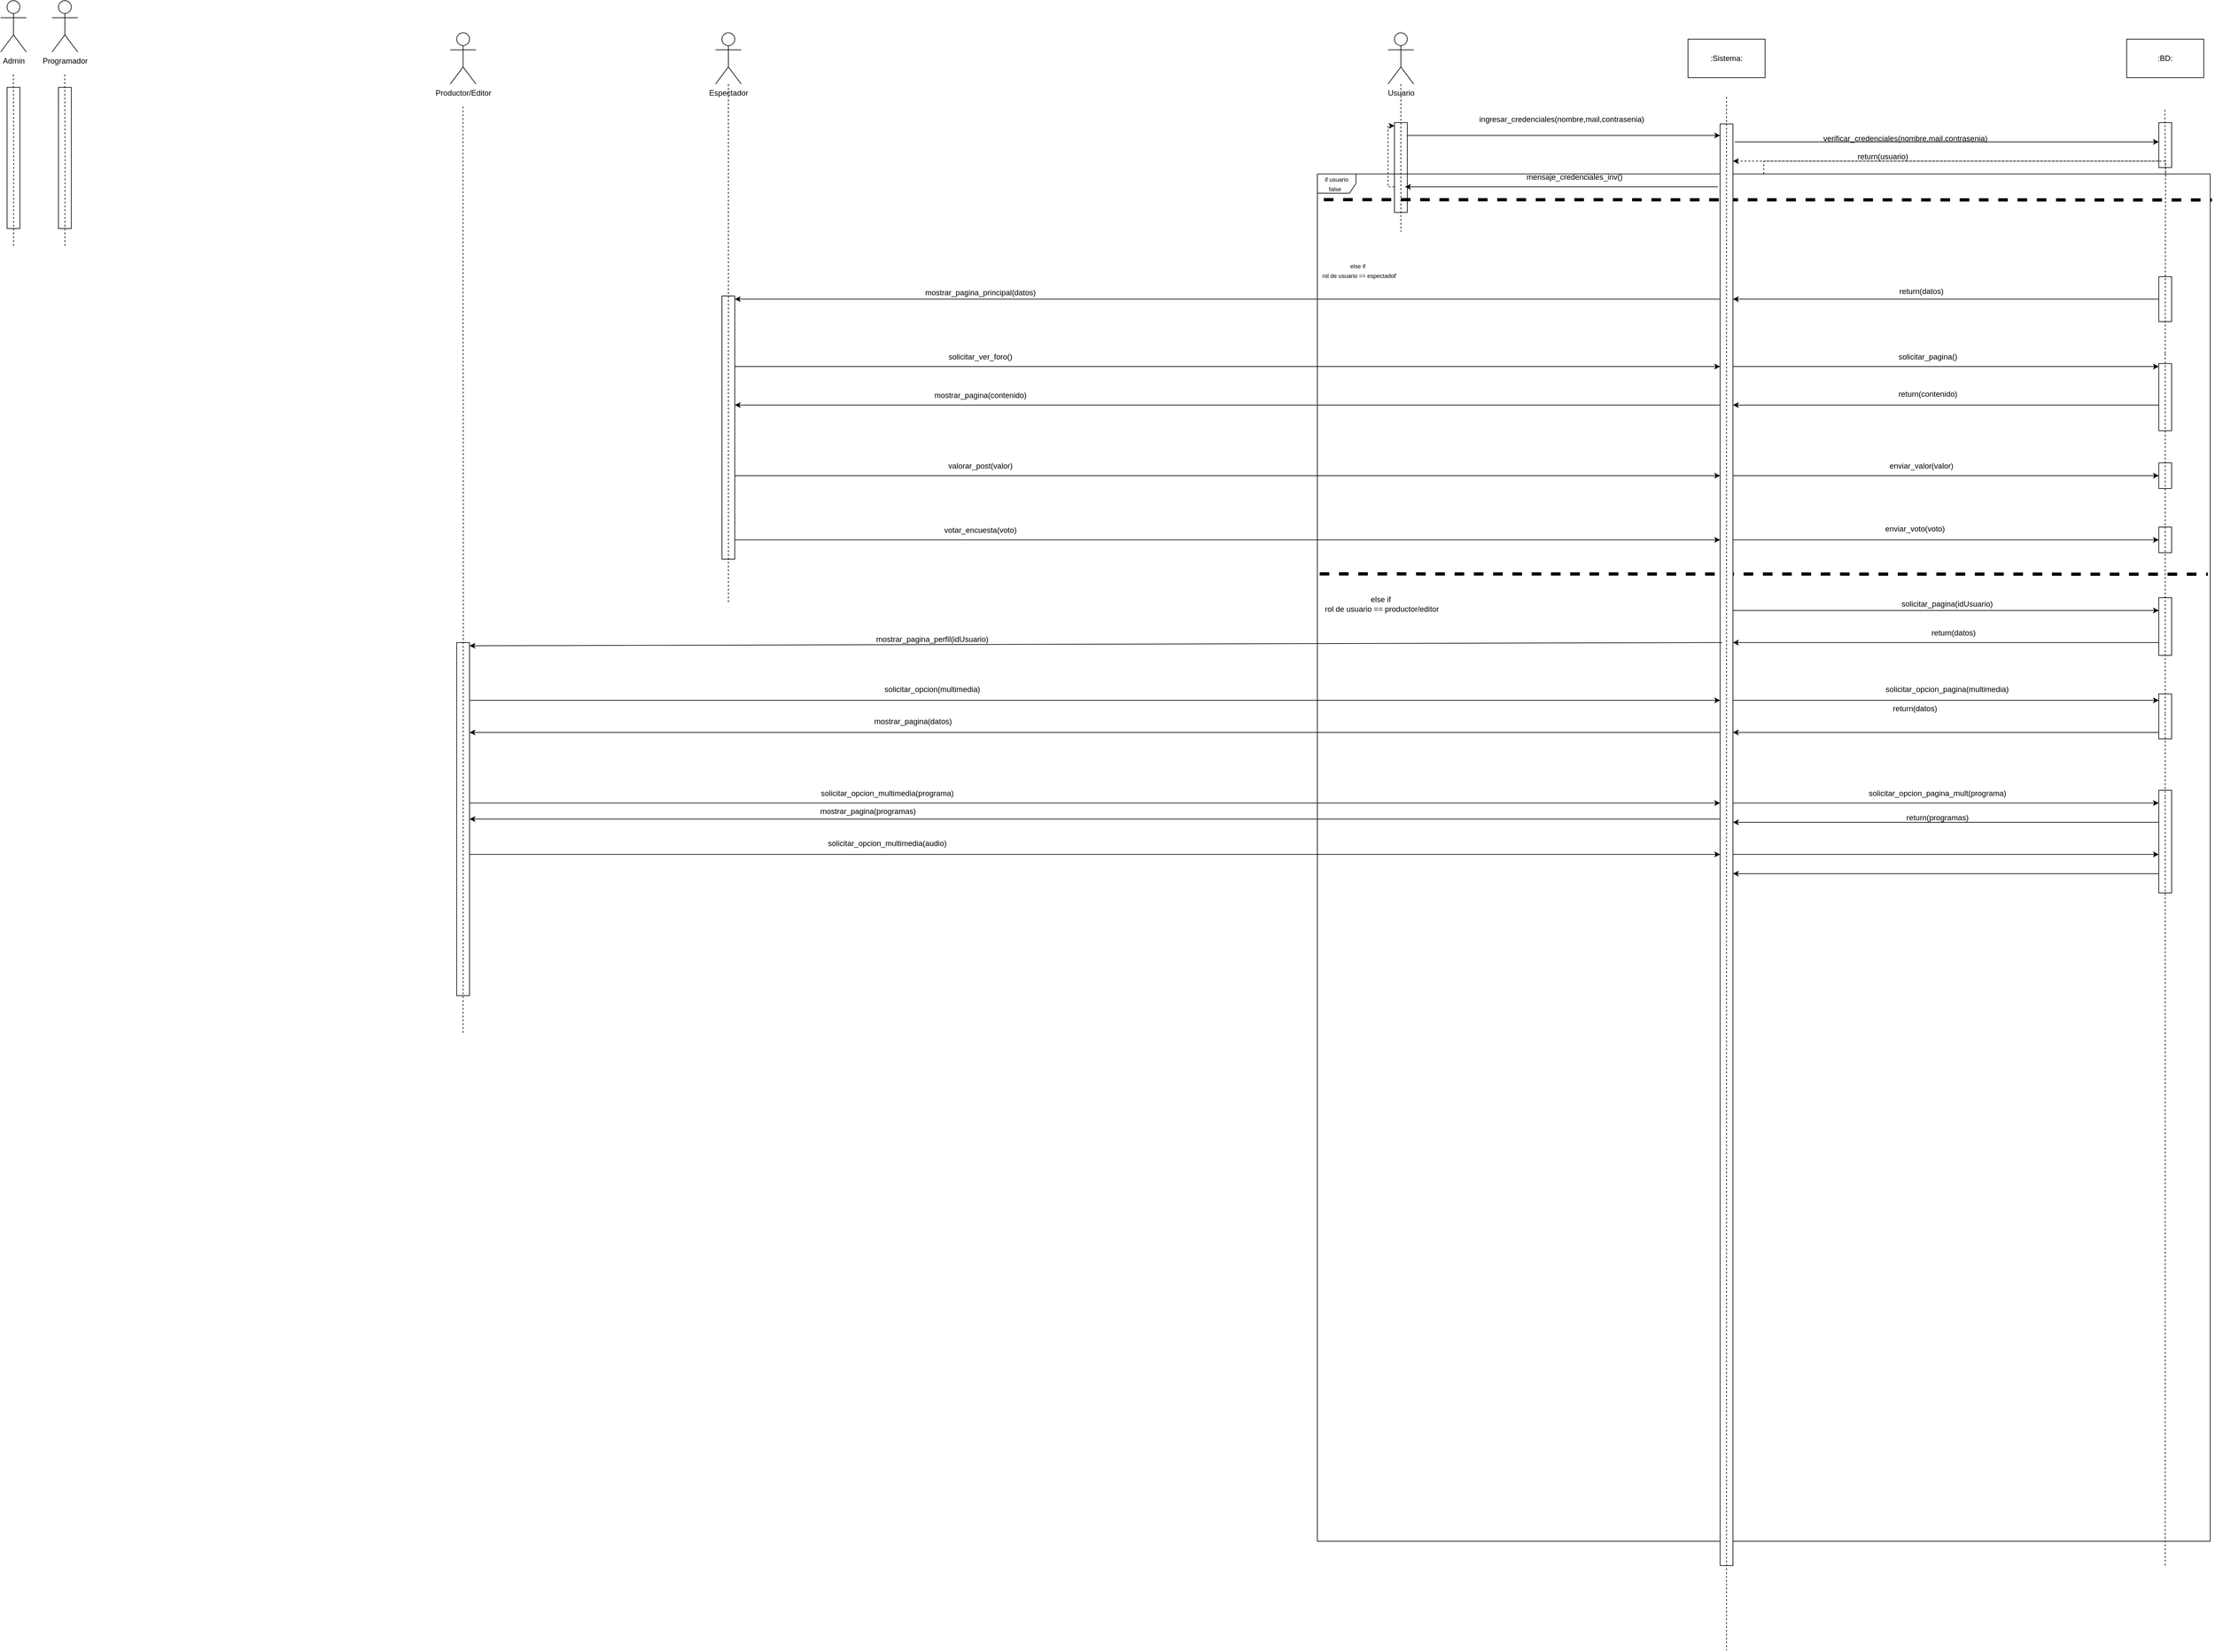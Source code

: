 <mxfile version="21.2.8" type="device">
  <diagram name="Página-1" id="pKiBWAQqA6CVJeAdgmXw">
    <mxGraphModel dx="4530" dy="1206" grid="1" gridSize="10" guides="1" tooltips="1" connect="1" arrows="1" fold="1" page="1" pageScale="1" pageWidth="827" pageHeight="1169" math="0" shadow="0">
      <root>
        <mxCell id="0" />
        <mxCell id="1" parent="0" />
        <mxCell id="BbnArA_xWf4wiXlr_4ND-72" style="edgeStyle=elbowEdgeStyle;rounded=0;orthogonalLoop=1;jettySize=auto;html=1;elbow=vertical;curved=0;" edge="1" parent="1" source="BbnArA_xWf4wiXlr_4ND-65" target="YQrRjfU5tZ9RThso51NI-13">
          <mxGeometry relative="1" as="geometry">
            <Array as="points">
              <mxPoint x="1110" y="1430" />
            </Array>
          </mxGeometry>
        </mxCell>
        <mxCell id="BbnArA_xWf4wiXlr_4ND-65" value="" style="html=1;points=[];perimeter=orthogonalPerimeter;outlineConnect=0;targetShapes=umlLifeline;portConstraint=eastwest;newEdgeStyle={&quot;edgeStyle&quot;:&quot;elbowEdgeStyle&quot;,&quot;elbow&quot;:&quot;vertical&quot;,&quot;curved&quot;:0,&quot;rounded&quot;:0};" vertex="1" parent="1">
          <mxGeometry x="1440" y="1380" width="20" height="160" as="geometry" />
        </mxCell>
        <mxCell id="BbnArA_xWf4wiXlr_4ND-52" value="" style="html=1;points=[];perimeter=orthogonalPerimeter;outlineConnect=0;targetShapes=umlLifeline;portConstraint=eastwest;newEdgeStyle={&quot;edgeStyle&quot;:&quot;elbowEdgeStyle&quot;,&quot;elbow&quot;:&quot;vertical&quot;,&quot;curved&quot;:0,&quot;rounded&quot;:0};" vertex="1" parent="1">
          <mxGeometry x="1440" y="1230" width="20" height="70" as="geometry" />
        </mxCell>
        <mxCell id="BbnArA_xWf4wiXlr_4ND-39" value="" style="html=1;points=[];perimeter=orthogonalPerimeter;outlineConnect=0;targetShapes=umlLifeline;portConstraint=eastwest;newEdgeStyle={&quot;edgeStyle&quot;:&quot;elbowEdgeStyle&quot;,&quot;elbow&quot;:&quot;vertical&quot;,&quot;curved&quot;:0,&quot;rounded&quot;:0};" vertex="1" parent="1">
          <mxGeometry x="1440" y="1080" width="20" height="90" as="geometry" />
        </mxCell>
        <mxCell id="BbnArA_xWf4wiXlr_4ND-2" style="edgeStyle=orthogonalEdgeStyle;rounded=0;orthogonalLoop=1;jettySize=auto;html=1;curved=0;" edge="1" parent="1" source="YQrRjfU5tZ9RThso51NI-51" target="YQrRjfU5tZ9RThso51NI-13">
          <mxGeometry relative="1" as="geometry">
            <mxPoint x="565" y="615" as="targetPoint" />
            <Array as="points">
              <mxPoint y="720" />
              <mxPoint y="720" />
            </Array>
          </mxGeometry>
        </mxCell>
        <mxCell id="BbnArA_xWf4wiXlr_4ND-24" style="edgeStyle=orthogonalEdgeStyle;rounded=0;orthogonalLoop=1;jettySize=auto;html=1;curved=0;exitX=1;exitY=1;exitDx=0;exitDy=-5;exitPerimeter=0;" edge="1" parent="1" source="YQrRjfU5tZ9RThso51NI-51" target="YQrRjfU5tZ9RThso51NI-13">
          <mxGeometry relative="1" as="geometry">
            <mxPoint x="760" y="890" as="targetPoint" />
            <Array as="points">
              <mxPoint x="-777" y="890" />
            </Array>
          </mxGeometry>
        </mxCell>
        <mxCell id="BbnArA_xWf4wiXlr_4ND-29" style="edgeStyle=orthogonalEdgeStyle;rounded=0;orthogonalLoop=1;jettySize=auto;html=1;curved=0;exitX=1;exitY=1;exitDx=0;exitDy=-5;exitPerimeter=0;" edge="1" parent="1" source="YQrRjfU5tZ9RThso51NI-51" target="YQrRjfU5tZ9RThso51NI-13">
          <mxGeometry relative="1" as="geometry">
            <Array as="points">
              <mxPoint x="-777" y="990" />
            </Array>
          </mxGeometry>
        </mxCell>
        <mxCell id="YQrRjfU5tZ9RThso51NI-51" value="" style="html=1;points=[[0,0,0,0,5],[0,1,0,0,-5],[1,0,0,0,5],[1,1,0,0,-5]];perimeter=orthogonalPerimeter;outlineConnect=0;targetShapes=umlLifeline;portConstraint=eastwest;newEdgeStyle={&quot;curved&quot;:0,&quot;rounded&quot;:0};container=0;" parent="1" vertex="1">
          <mxGeometry x="-797" y="610" width="20" height="410" as="geometry" />
        </mxCell>
        <mxCell id="YQrRjfU5tZ9RThso51NI-1" value=":Sistema:" style="rounded=0;whiteSpace=wrap;html=1;" parent="1" vertex="1">
          <mxGeometry x="707" y="210" width="120" height="60" as="geometry" />
        </mxCell>
        <mxCell id="YQrRjfU5tZ9RThso51NI-2" value=":BD:" style="rounded=0;whiteSpace=wrap;html=1;" parent="1" vertex="1">
          <mxGeometry x="1390" y="210" width="120" height="60" as="geometry" />
        </mxCell>
        <mxCell id="YQrRjfU5tZ9RThso51NI-3" value="Usuario" style="shape=umlActor;verticalLabelPosition=bottom;verticalAlign=top;html=1;outlineConnect=0;" parent="1" vertex="1">
          <mxGeometry x="240" y="200" width="40" height="80" as="geometry" />
        </mxCell>
        <mxCell id="YQrRjfU5tZ9RThso51NI-8" value="" style="html=1;points=[[0,0,0,0,5],[0,1,0,0,-5],[1,0,0,0,5],[1,1,0,0,-5]];perimeter=orthogonalPerimeter;outlineConnect=0;targetShapes=umlLifeline;portConstraint=eastwest;newEdgeStyle={&quot;curved&quot;:0,&quot;rounded&quot;:0};" parent="1" vertex="1">
          <mxGeometry x="250" y="340" width="20" height="140" as="geometry" />
        </mxCell>
        <mxCell id="YQrRjfU5tZ9RThso51NI-11" value="" style="edgeStyle=orthogonalEdgeStyle;rounded=0;orthogonalLoop=1;jettySize=auto;html=1;dashed=1;endArrow=none;endFill=0;" parent="1" source="YQrRjfU5tZ9RThso51NI-3" edge="1">
          <mxGeometry relative="1" as="geometry">
            <mxPoint x="260" y="510" as="targetPoint" />
            <mxPoint x="259.8" y="320" as="sourcePoint" />
          </mxGeometry>
        </mxCell>
        <mxCell id="YQrRjfU5tZ9RThso51NI-21" style="edgeStyle=orthogonalEdgeStyle;rounded=0;orthogonalLoop=1;jettySize=auto;html=1;curved=0;" parent="1" target="YQrRjfU5tZ9RThso51NI-15" edge="1">
          <mxGeometry relative="1" as="geometry">
            <mxPoint x="1372.5" y="360" as="targetPoint" />
            <mxPoint x="780" y="370" as="sourcePoint" />
            <Array as="points">
              <mxPoint x="1260" y="370" />
              <mxPoint x="1260" y="370" />
            </Array>
          </mxGeometry>
        </mxCell>
        <mxCell id="YQrRjfU5tZ9RThso51NI-29" style="edgeStyle=orthogonalEdgeStyle;rounded=0;orthogonalLoop=1;jettySize=auto;html=1;curved=0;" parent="1" edge="1">
          <mxGeometry relative="1" as="geometry">
            <mxPoint x="266.5" y="440" as="targetPoint" />
            <mxPoint x="753.5" y="440" as="sourcePoint" />
          </mxGeometry>
        </mxCell>
        <mxCell id="YQrRjfU5tZ9RThso51NI-89" style="edgeStyle=orthogonalEdgeStyle;rounded=0;orthogonalLoop=1;jettySize=auto;html=1;curved=0;entryX=1;entryY=0;entryDx=0;entryDy=5;entryPerimeter=0;" parent="1" source="YQrRjfU5tZ9RThso51NI-13" target="YQrRjfU5tZ9RThso51NI-51" edge="1">
          <mxGeometry relative="1" as="geometry">
            <mxPoint x="352.561" y="720" as="targetPoint" />
            <Array as="points">
              <mxPoint x="370" y="615" />
              <mxPoint x="370" y="615" />
            </Array>
          </mxGeometry>
        </mxCell>
        <mxCell id="YQrRjfU5tZ9RThso51NI-24" style="edgeStyle=orthogonalEdgeStyle;rounded=0;orthogonalLoop=1;jettySize=auto;html=1;curved=0;dashed=1;" parent="1" source="YQrRjfU5tZ9RThso51NI-15" target="YQrRjfU5tZ9RThso51NI-13" edge="1">
          <mxGeometry relative="1" as="geometry">
            <mxPoint x="1100" y="470" as="targetPoint" />
            <mxPoint x="1430" y="390" as="sourcePoint" />
            <Array as="points">
              <mxPoint x="1090" y="400" />
              <mxPoint x="1090" y="400" />
            </Array>
          </mxGeometry>
        </mxCell>
        <mxCell id="YQrRjfU5tZ9RThso51NI-18" value="ingresar_credenciales(nombre,mail,contrasenia)" style="text;html=1;align=center;verticalAlign=middle;resizable=0;points=[];autosize=1;strokeColor=none;fillColor=none;" parent="1" vertex="1">
          <mxGeometry x="370" y="320" width="280" height="30" as="geometry" />
        </mxCell>
        <mxCell id="YQrRjfU5tZ9RThso51NI-19" style="edgeStyle=orthogonalEdgeStyle;rounded=0;orthogonalLoop=1;jettySize=auto;html=1;curved=0;" parent="1" source="YQrRjfU5tZ9RThso51NI-8" target="YQrRjfU5tZ9RThso51NI-13" edge="1">
          <mxGeometry relative="1" as="geometry">
            <Array as="points">
              <mxPoint x="390" y="360" />
              <mxPoint x="390" y="360" />
            </Array>
            <mxPoint x="750" y="345" as="targetPoint" />
          </mxGeometry>
        </mxCell>
        <mxCell id="YQrRjfU5tZ9RThso51NI-22" value="verificar_credenciales(nombre,mail,contrasenia)" style="text;html=1;align=center;verticalAlign=middle;resizable=0;points=[];autosize=1;strokeColor=none;fillColor=none;" parent="1" vertex="1">
          <mxGeometry x="905" y="350" width="280" height="30" as="geometry" />
        </mxCell>
        <mxCell id="YQrRjfU5tZ9RThso51NI-26" value="return(usuario)" style="text;html=1;align=center;verticalAlign=middle;resizable=0;points=[];autosize=1;strokeColor=none;fillColor=none;" parent="1" vertex="1">
          <mxGeometry x="960" y="378" width="100" height="30" as="geometry" />
        </mxCell>
        <mxCell id="YQrRjfU5tZ9RThso51NI-27" value="&lt;font style=&quot;font-size: 9px;&quot;&gt;if usuario false&amp;nbsp;&amp;nbsp;&lt;/font&gt;" style="shape=umlFrame;whiteSpace=wrap;html=1;pointerEvents=0;" parent="1" vertex="1">
          <mxGeometry x="130" y="420" width="1390" height="2130" as="geometry" />
        </mxCell>
        <mxCell id="YQrRjfU5tZ9RThso51NI-30" value="mensaje_credenciales_inv()" style="text;html=1;align=center;verticalAlign=middle;resizable=0;points=[];autosize=1;strokeColor=none;fillColor=none;" parent="1" vertex="1">
          <mxGeometry x="445" y="410" width="170" height="30" as="geometry" />
        </mxCell>
        <mxCell id="YQrRjfU5tZ9RThso51NI-31" value="&lt;font style=&quot;font-size: 9px;&quot;&gt;else if&amp;nbsp;&amp;nbsp;&lt;/font&gt;&lt;div&gt;&lt;font style=&quot;font-size: 9px;&quot;&gt;rol de usuario == espectado&lt;/font&gt;r&lt;/div&gt;" style="text;html=1;align=center;verticalAlign=middle;resizable=0;points=[];autosize=1;strokeColor=none;fillColor=none;" parent="1" vertex="1">
          <mxGeometry x="125" y="550" width="140" height="40" as="geometry" />
        </mxCell>
        <mxCell id="YQrRjfU5tZ9RThso51NI-35" value="" style="endArrow=none;html=1;rounded=0;entryX=1.002;entryY=0.687;entryDx=0;entryDy=0;entryPerimeter=0;dashed=1;startSize=28;sourcePerimeterSpacing=5;curved=0;endSize=23;strokeWidth=5;" parent="1" edge="1">
          <mxGeometry width="50" height="50" relative="1" as="geometry">
            <mxPoint x="140" y="460" as="sourcePoint" />
            <mxPoint x="1522.76" y="460.53" as="targetPoint" />
          </mxGeometry>
        </mxCell>
        <mxCell id="YQrRjfU5tZ9RThso51NI-50" value="" style="endArrow=classic;html=1;rounded=0;entryX=0;entryY=0;entryDx=0;entryDy=5;entryPerimeter=0;dashed=1;" parent="1" target="YQrRjfU5tZ9RThso51NI-8" edge="1">
          <mxGeometry width="50" height="50" relative="1" as="geometry">
            <mxPoint x="250" y="440" as="sourcePoint" />
            <mxPoint x="240" y="350" as="targetPoint" />
            <Array as="points">
              <mxPoint x="240" y="440" />
              <mxPoint x="240" y="345" />
            </Array>
          </mxGeometry>
        </mxCell>
        <mxCell id="YQrRjfU5tZ9RThso51NI-62" value="" style="group" parent="1" connectable="0" vertex="1">
          <mxGeometry x="-1220" y="200" width="40" height="1500" as="geometry" />
        </mxCell>
        <mxCell id="YQrRjfU5tZ9RThso51NI-63" value="" style="html=1;points=[[0,0,0,0,5],[0,1,0,0,-5],[1,0,0,0,5],[1,1,0,0,-5]];perimeter=orthogonalPerimeter;outlineConnect=0;targetShapes=umlLifeline;portConstraint=eastwest;newEdgeStyle={&quot;curved&quot;:0,&quot;rounded&quot;:0};" parent="YQrRjfU5tZ9RThso51NI-62" vertex="1">
          <mxGeometry x="10" y="950" width="20" height="550" as="geometry" />
        </mxCell>
        <mxCell id="YQrRjfU5tZ9RThso51NI-64" value="" style="edgeStyle=orthogonalEdgeStyle;rounded=0;orthogonalLoop=1;jettySize=auto;html=1;dashed=1;endArrow=none;endFill=0;" parent="YQrRjfU5tZ9RThso51NI-62" edge="1">
          <mxGeometry relative="1" as="geometry">
            <mxPoint x="20" y="1560" as="targetPoint" />
            <mxPoint x="19.8" y="115" as="sourcePoint" />
          </mxGeometry>
        </mxCell>
        <mxCell id="YQrRjfU5tZ9RThso51NI-65" value="Productor/Editor" style="shape=umlActor;verticalLabelPosition=bottom;verticalAlign=top;html=1;outlineConnect=0;" parent="YQrRjfU5tZ9RThso51NI-62" vertex="1">
          <mxGeometry width="40" height="80" as="geometry" />
        </mxCell>
        <mxCell id="BbnArA_xWf4wiXlr_4ND-49" value="" style="endArrow=classic;html=1;rounded=0;" edge="1" parent="YQrRjfU5tZ9RThso51NI-62" target="YQrRjfU5tZ9RThso51NI-13">
          <mxGeometry width="50" height="50" relative="1" as="geometry">
            <mxPoint x="30" y="1040" as="sourcePoint" />
            <mxPoint x="80" y="990" as="targetPoint" />
          </mxGeometry>
        </mxCell>
        <mxCell id="BbnArA_xWf4wiXlr_4ND-63" value="" style="endArrow=classic;html=1;rounded=0;" edge="1" parent="YQrRjfU5tZ9RThso51NI-62" target="YQrRjfU5tZ9RThso51NI-13">
          <mxGeometry width="50" height="50" relative="1" as="geometry">
            <mxPoint x="30" y="1200" as="sourcePoint" />
            <mxPoint x="80" y="1150" as="targetPoint" />
          </mxGeometry>
        </mxCell>
        <mxCell id="BbnArA_xWf4wiXlr_4ND-76" value="" style="endArrow=classic;html=1;rounded=0;" edge="1" parent="YQrRjfU5tZ9RThso51NI-62" target="YQrRjfU5tZ9RThso51NI-13">
          <mxGeometry width="50" height="50" relative="1" as="geometry">
            <mxPoint x="30" y="1280" as="sourcePoint" />
            <mxPoint x="80" y="1230" as="targetPoint" />
          </mxGeometry>
        </mxCell>
        <mxCell id="YQrRjfU5tZ9RThso51NI-66" value="" style="group" parent="1" connectable="0" vertex="1">
          <mxGeometry x="-1840" y="150" width="40" height="385" as="geometry" />
        </mxCell>
        <mxCell id="YQrRjfU5tZ9RThso51NI-67" value="" style="html=1;points=[[0,0,0,0,5],[0,1,0,0,-5],[1,0,0,0,5],[1,1,0,0,-5]];perimeter=orthogonalPerimeter;outlineConnect=0;targetShapes=umlLifeline;portConstraint=eastwest;newEdgeStyle={&quot;curved&quot;:0,&quot;rounded&quot;:0};" parent="YQrRjfU5tZ9RThso51NI-66" vertex="1">
          <mxGeometry x="10" y="135" width="20" height="220" as="geometry" />
        </mxCell>
        <mxCell id="YQrRjfU5tZ9RThso51NI-68" value="" style="edgeStyle=orthogonalEdgeStyle;rounded=0;orthogonalLoop=1;jettySize=auto;html=1;dashed=1;endArrow=none;endFill=0;" parent="YQrRjfU5tZ9RThso51NI-66" edge="1">
          <mxGeometry relative="1" as="geometry">
            <mxPoint x="20" y="385" as="targetPoint" />
            <mxPoint x="19.8" y="115" as="sourcePoint" />
          </mxGeometry>
        </mxCell>
        <mxCell id="YQrRjfU5tZ9RThso51NI-69" value="Programador" style="shape=umlActor;verticalLabelPosition=bottom;verticalAlign=top;html=1;outlineConnect=0;" parent="YQrRjfU5tZ9RThso51NI-66" vertex="1">
          <mxGeometry width="40" height="80" as="geometry" />
        </mxCell>
        <mxCell id="YQrRjfU5tZ9RThso51NI-70" value="" style="group" parent="1" connectable="0" vertex="1">
          <mxGeometry x="-1920" y="150" width="40" height="385" as="geometry" />
        </mxCell>
        <mxCell id="YQrRjfU5tZ9RThso51NI-71" value="" style="html=1;points=[[0,0,0,0,5],[0,1,0,0,-5],[1,0,0,0,5],[1,1,0,0,-5]];perimeter=orthogonalPerimeter;outlineConnect=0;targetShapes=umlLifeline;portConstraint=eastwest;newEdgeStyle={&quot;curved&quot;:0,&quot;rounded&quot;:0};" parent="YQrRjfU5tZ9RThso51NI-70" vertex="1">
          <mxGeometry x="10" y="135" width="20" height="220" as="geometry" />
        </mxCell>
        <mxCell id="YQrRjfU5tZ9RThso51NI-72" value="" style="edgeStyle=orthogonalEdgeStyle;rounded=0;orthogonalLoop=1;jettySize=auto;html=1;dashed=1;endArrow=none;endFill=0;" parent="YQrRjfU5tZ9RThso51NI-70" edge="1">
          <mxGeometry relative="1" as="geometry">
            <mxPoint x="20" y="385" as="targetPoint" />
            <mxPoint x="19.8" y="115" as="sourcePoint" />
          </mxGeometry>
        </mxCell>
        <mxCell id="YQrRjfU5tZ9RThso51NI-73" value="Admin" style="shape=umlActor;verticalLabelPosition=bottom;verticalAlign=top;html=1;outlineConnect=0;" parent="YQrRjfU5tZ9RThso51NI-70" vertex="1">
          <mxGeometry width="40" height="80" as="geometry" />
        </mxCell>
        <mxCell id="YQrRjfU5tZ9RThso51NI-55" value="Espectador" style="shape=umlActor;verticalLabelPosition=bottom;verticalAlign=top;html=1;outlineConnect=0;container=0;" parent="1" vertex="1">
          <mxGeometry x="-807" y="200" width="40" height="80" as="geometry" />
        </mxCell>
        <mxCell id="YQrRjfU5tZ9RThso51NI-52" value="" style="edgeStyle=orthogonalEdgeStyle;rounded=0;orthogonalLoop=1;jettySize=auto;html=1;dashed=1;endArrow=none;endFill=0;" parent="1" source="YQrRjfU5tZ9RThso51NI-55" edge="1">
          <mxGeometry relative="1" as="geometry">
            <mxPoint x="-787" y="1090" as="targetPoint" />
            <mxPoint x="-777.2" y="387.208" as="sourcePoint" />
            <Array as="points">
              <mxPoint x="-787" y="1090" />
              <mxPoint x="-787" y="1090" />
            </Array>
          </mxGeometry>
        </mxCell>
        <mxCell id="YQrRjfU5tZ9RThso51NI-91" value="mostrar_pagina_principal(datos)" style="text;html=1;align=center;verticalAlign=middle;resizable=0;points=[];autosize=1;strokeColor=none;fillColor=none;" parent="1" vertex="1">
          <mxGeometry x="-495" y="590" width="200" height="30" as="geometry" />
        </mxCell>
        <mxCell id="YQrRjfU5tZ9RThso51NI-15" value="" style="html=1;points=[[0,0,0,0,5],[0,1,0,0,-5],[1,0,0,0,5],[1,1,0,0,-5]];perimeter=orthogonalPerimeter;outlineConnect=0;targetShapes=umlLifeline;portConstraint=eastwest;newEdgeStyle={&quot;curved&quot;:0,&quot;rounded&quot;:0};" parent="1" vertex="1">
          <mxGeometry x="1440" y="340" width="20" height="70" as="geometry" />
        </mxCell>
        <mxCell id="YQrRjfU5tZ9RThso51NI-16" value="" style="edgeStyle=orthogonalEdgeStyle;rounded=0;orthogonalLoop=1;jettySize=auto;html=1;dashed=1;endArrow=none;endFill=0;entryX=0.95;entryY=0.002;entryDx=0;entryDy=0;entryPerimeter=0;" parent="1" edge="1" target="YQrRjfU5tZ9RThso51NI-27">
          <mxGeometry relative="1" as="geometry">
            <mxPoint x="1450" y="410" as="targetPoint" />
            <mxPoint x="1449.41" y="320" as="sourcePoint" />
          </mxGeometry>
        </mxCell>
        <mxCell id="BbnArA_xWf4wiXlr_4ND-15" style="edgeStyle=orthogonalEdgeStyle;rounded=0;orthogonalLoop=1;jettySize=auto;html=1;curved=0;exitX=0;exitY=1;exitDx=0;exitDy=-5;exitPerimeter=0;" edge="1" parent="1" source="BbnArA_xWf4wiXlr_4ND-7" target="YQrRjfU5tZ9RThso51NI-13">
          <mxGeometry relative="1" as="geometry">
            <mxPoint x="780" y="740" as="targetPoint" />
            <Array as="points">
              <mxPoint x="1440" y="780" />
            </Array>
          </mxGeometry>
        </mxCell>
        <mxCell id="BbnArA_xWf4wiXlr_4ND-13" value="solicitar_ver_foro()" style="text;html=1;align=center;verticalAlign=middle;resizable=0;points=[];autosize=1;strokeColor=none;fillColor=none;" vertex="1" parent="1">
          <mxGeometry x="-455" y="690" width="120" height="30" as="geometry" />
        </mxCell>
        <mxCell id="BbnArA_xWf4wiXlr_4ND-14" value="solicitar_pagina()" style="text;html=1;align=center;verticalAlign=middle;resizable=0;points=[];autosize=1;strokeColor=none;fillColor=none;" vertex="1" parent="1">
          <mxGeometry x="1025" y="690" width="110" height="30" as="geometry" />
        </mxCell>
        <mxCell id="BbnArA_xWf4wiXlr_4ND-12" style="edgeStyle=orthogonalEdgeStyle;rounded=0;orthogonalLoop=1;jettySize=auto;html=1;curved=0;exitX=1;exitY=1;exitDx=0;exitDy=-5;exitPerimeter=0;" edge="1" parent="1" source="YQrRjfU5tZ9RThso51NI-13" target="BbnArA_xWf4wiXlr_4ND-7">
          <mxGeometry relative="1" as="geometry">
            <mxPoint x="1435.238" y="720" as="targetPoint" />
            <Array as="points">
              <mxPoint x="777" y="720" />
            </Array>
          </mxGeometry>
        </mxCell>
        <mxCell id="BbnArA_xWf4wiXlr_4ND-16" value="return(contenido)" style="text;html=1;align=center;verticalAlign=middle;resizable=0;points=[];autosize=1;strokeColor=none;fillColor=none;" vertex="1" parent="1">
          <mxGeometry x="1025" y="748" width="110" height="30" as="geometry" />
        </mxCell>
        <mxCell id="BbnArA_xWf4wiXlr_4ND-17" style="edgeStyle=orthogonalEdgeStyle;rounded=0;orthogonalLoop=1;jettySize=auto;html=1;curved=0;exitX=0;exitY=1;exitDx=0;exitDy=-5;exitPerimeter=0;" edge="1" parent="1" source="YQrRjfU5tZ9RThso51NI-13" target="YQrRjfU5tZ9RThso51NI-51">
          <mxGeometry relative="1" as="geometry">
            <Array as="points">
              <mxPoint x="757" y="780" />
            </Array>
          </mxGeometry>
        </mxCell>
        <mxCell id="BbnArA_xWf4wiXlr_4ND-18" value="mostrar_pagina(contenido)" style="text;html=1;align=center;verticalAlign=middle;resizable=0;points=[];autosize=1;strokeColor=none;fillColor=none;" vertex="1" parent="1">
          <mxGeometry x="-480" y="750" width="170" height="30" as="geometry" />
        </mxCell>
        <mxCell id="BbnArA_xWf4wiXlr_4ND-22" style="edgeStyle=orthogonalEdgeStyle;rounded=0;orthogonalLoop=1;jettySize=auto;html=1;curved=0;" edge="1" parent="1" source="BbnArA_xWf4wiXlr_4ND-20" target="YQrRjfU5tZ9RThso51NI-13">
          <mxGeometry relative="1" as="geometry">
            <Array as="points">
              <mxPoint x="920" y="615" />
              <mxPoint x="920" y="615" />
            </Array>
          </mxGeometry>
        </mxCell>
        <mxCell id="BbnArA_xWf4wiXlr_4ND-20" value="" style="html=1;points=[[0,0,0,0,5],[0,1,0,0,-5],[1,0,0,0,5],[1,1,0,0,-5]];perimeter=orthogonalPerimeter;outlineConnect=0;targetShapes=umlLifeline;portConstraint=eastwest;newEdgeStyle={&quot;curved&quot;:0,&quot;rounded&quot;:0};" vertex="1" parent="1">
          <mxGeometry x="1440" y="580" width="20" height="70" as="geometry" />
        </mxCell>
        <mxCell id="BbnArA_xWf4wiXlr_4ND-21" value="" style="edgeStyle=orthogonalEdgeStyle;rounded=0;orthogonalLoop=1;jettySize=auto;html=1;dashed=1;endArrow=none;endFill=0;" edge="1" parent="1" source="YQrRjfU5tZ9RThso51NI-27">
          <mxGeometry relative="1" as="geometry">
            <mxPoint x="1450" y="700" as="targetPoint" />
            <mxPoint x="1449.41" y="570" as="sourcePoint" />
          </mxGeometry>
        </mxCell>
        <mxCell id="BbnArA_xWf4wiXlr_4ND-23" value="return(datos)" style="text;html=1;align=center;verticalAlign=middle;resizable=0;points=[];autosize=1;strokeColor=none;fillColor=none;" vertex="1" parent="1">
          <mxGeometry x="1025" y="588" width="90" height="30" as="geometry" />
        </mxCell>
        <mxCell id="BbnArA_xWf4wiXlr_4ND-25" value="valorar_post(valor)" style="text;html=1;align=center;verticalAlign=middle;resizable=0;points=[];autosize=1;strokeColor=none;fillColor=none;" vertex="1" parent="1">
          <mxGeometry x="-455" y="860" width="120" height="30" as="geometry" />
        </mxCell>
        <mxCell id="BbnArA_xWf4wiXlr_4ND-27" style="edgeStyle=orthogonalEdgeStyle;rounded=0;orthogonalLoop=1;jettySize=auto;html=1;curved=0;exitX=1;exitY=1;exitDx=0;exitDy=-5;exitPerimeter=0;" edge="1" parent="1" source="YQrRjfU5tZ9RThso51NI-13" target="BbnArA_xWf4wiXlr_4ND-33">
          <mxGeometry relative="1" as="geometry">
            <mxPoint x="1430" y="890" as="targetPoint" />
            <Array as="points">
              <mxPoint x="777" y="890" />
            </Array>
          </mxGeometry>
        </mxCell>
        <mxCell id="BbnArA_xWf4wiXlr_4ND-28" value="enviar_valor(valor)" style="text;html=1;align=center;verticalAlign=middle;resizable=0;points=[];autosize=1;strokeColor=none;fillColor=none;" vertex="1" parent="1">
          <mxGeometry x="1010" y="860" width="120" height="30" as="geometry" />
        </mxCell>
        <mxCell id="BbnArA_xWf4wiXlr_4ND-30" value="votar_encuesta(voto)" style="text;html=1;align=center;verticalAlign=middle;resizable=0;points=[];autosize=1;strokeColor=none;fillColor=none;" vertex="1" parent="1">
          <mxGeometry x="-465" y="960" width="140" height="30" as="geometry" />
        </mxCell>
        <mxCell id="BbnArA_xWf4wiXlr_4ND-31" style="edgeStyle=orthogonalEdgeStyle;rounded=0;orthogonalLoop=1;jettySize=auto;html=1;curved=0;exitX=1;exitY=1;exitDx=0;exitDy=-5;exitPerimeter=0;" edge="1" parent="1" source="YQrRjfU5tZ9RThso51NI-13" target="BbnArA_xWf4wiXlr_4ND-34">
          <mxGeometry relative="1" as="geometry">
            <mxPoint x="1430" y="990" as="targetPoint" />
            <Array as="points">
              <mxPoint x="777" y="990" />
            </Array>
          </mxGeometry>
        </mxCell>
        <mxCell id="BbnArA_xWf4wiXlr_4ND-36" value="enviar_voto(voto)" style="text;html=1;align=center;verticalAlign=middle;resizable=0;points=[];autosize=1;strokeColor=none;fillColor=none;" vertex="1" parent="1">
          <mxGeometry x="1000" y="958" width="120" height="30" as="geometry" />
        </mxCell>
        <mxCell id="BbnArA_xWf4wiXlr_4ND-37" value="else if&amp;nbsp;&lt;br&gt;rol de usuario == productor/editor" style="text;html=1;align=center;verticalAlign=middle;resizable=0;points=[];autosize=1;strokeColor=none;fillColor=none;" vertex="1" parent="1">
          <mxGeometry x="130" y="1070" width="200" height="40" as="geometry" />
        </mxCell>
        <mxCell id="BbnArA_xWf4wiXlr_4ND-38" value="" style="endArrow=none;html=1;rounded=0;entryX=1.002;entryY=0.687;entryDx=0;entryDy=0;entryPerimeter=0;dashed=1;startSize=28;sourcePerimeterSpacing=5;curved=0;endSize=23;strokeWidth=5;" edge="1" parent="1">
          <mxGeometry width="50" height="50" relative="1" as="geometry">
            <mxPoint x="133.62" y="1043" as="sourcePoint" />
            <mxPoint x="1516.38" y="1043.53" as="targetPoint" />
          </mxGeometry>
        </mxCell>
        <mxCell id="BbnArA_xWf4wiXlr_4ND-74" style="edgeStyle=orthogonalEdgeStyle;rounded=0;orthogonalLoop=1;jettySize=auto;html=1;curved=0;" edge="1" parent="1" source="YQrRjfU5tZ9RThso51NI-13" target="YQrRjfU5tZ9RThso51NI-63">
          <mxGeometry relative="1" as="geometry">
            <Array as="points">
              <mxPoint x="270" y="1425" />
              <mxPoint x="270" y="1425" />
            </Array>
          </mxGeometry>
        </mxCell>
        <mxCell id="YQrRjfU5tZ9RThso51NI-13" value="" style="html=1;points=[[0,0,0,0,5],[0,1,0,0,-5],[1,0,0,0,5],[1,1,0,0,-5]];perimeter=orthogonalPerimeter;outlineConnect=0;targetShapes=umlLifeline;portConstraint=eastwest;newEdgeStyle={&quot;curved&quot;:0,&quot;rounded&quot;:0};" parent="1" vertex="1">
          <mxGeometry x="757" y="342.105" width="20" height="2245.789" as="geometry" />
        </mxCell>
        <mxCell id="YQrRjfU5tZ9RThso51NI-14" value="" style="edgeStyle=orthogonalEdgeStyle;rounded=0;orthogonalLoop=1;jettySize=auto;html=1;dashed=1;endArrow=none;endFill=0;" parent="1" edge="1">
          <mxGeometry relative="1" as="geometry">
            <mxPoint x="767" y="2720" as="targetPoint" />
            <mxPoint x="767" y="300" as="sourcePoint" />
          </mxGeometry>
        </mxCell>
        <mxCell id="BbnArA_xWf4wiXlr_4ND-34" value="" style="html=1;points=[];perimeter=orthogonalPerimeter;outlineConnect=0;targetShapes=umlLifeline;portConstraint=eastwest;newEdgeStyle={&quot;edgeStyle&quot;:&quot;elbowEdgeStyle&quot;,&quot;elbow&quot;:&quot;vertical&quot;,&quot;curved&quot;:0,&quot;rounded&quot;:0};" vertex="1" parent="1">
          <mxGeometry x="1440" y="970" width="20" height="40" as="geometry" />
        </mxCell>
        <mxCell id="BbnArA_xWf4wiXlr_4ND-33" value="" style="html=1;points=[];perimeter=orthogonalPerimeter;outlineConnect=0;targetShapes=umlLifeline;portConstraint=eastwest;newEdgeStyle={&quot;edgeStyle&quot;:&quot;elbowEdgeStyle&quot;,&quot;elbow&quot;:&quot;vertical&quot;,&quot;curved&quot;:0,&quot;rounded&quot;:0};" vertex="1" parent="1">
          <mxGeometry x="1440" y="870" width="20" height="40" as="geometry" />
        </mxCell>
        <mxCell id="BbnArA_xWf4wiXlr_4ND-7" value="" style="html=1;points=[[0,0,0,0,5],[0,1,0,0,-5],[1,0,0,0,5],[1,1,0,0,-5]];perimeter=orthogonalPerimeter;outlineConnect=0;targetShapes=umlLifeline;portConstraint=eastwest;newEdgeStyle={&quot;curved&quot;:0,&quot;rounded&quot;:0};" vertex="1" parent="1">
          <mxGeometry x="1440" y="715.39" width="20" height="104.61" as="geometry" />
        </mxCell>
        <mxCell id="BbnArA_xWf4wiXlr_4ND-8" value="" style="edgeStyle=orthogonalEdgeStyle;rounded=0;orthogonalLoop=1;jettySize=auto;html=1;dashed=1;endArrow=none;endFill=0;" edge="1" parent="1">
          <mxGeometry relative="1" as="geometry">
            <mxPoint x="1450" y="1260" as="targetPoint" />
            <mxPoint x="1450" y="700" as="sourcePoint" />
            <Array as="points">
              <mxPoint x="1450" y="941" />
              <mxPoint x="1450" y="941" />
            </Array>
          </mxGeometry>
        </mxCell>
        <mxCell id="BbnArA_xWf4wiXlr_4ND-45" value="" style="endArrow=classic;html=1;rounded=0;" edge="1" parent="1" source="BbnArA_xWf4wiXlr_4ND-39" target="YQrRjfU5tZ9RThso51NI-13">
          <mxGeometry width="50" height="50" relative="1" as="geometry">
            <mxPoint x="1320" y="1190" as="sourcePoint" />
            <mxPoint x="1370" y="1140" as="targetPoint" />
            <Array as="points">
              <mxPoint x="1100" y="1150" />
            </Array>
          </mxGeometry>
        </mxCell>
        <mxCell id="BbnArA_xWf4wiXlr_4ND-46" value="return(datos)" style="text;html=1;align=center;verticalAlign=middle;resizable=0;points=[];autosize=1;strokeColor=none;fillColor=none;" vertex="1" parent="1">
          <mxGeometry x="1075" y="1120" width="90" height="30" as="geometry" />
        </mxCell>
        <mxCell id="BbnArA_xWf4wiXlr_4ND-47" value="" style="endArrow=classic;html=1;rounded=0;entryX=1;entryY=0;entryDx=0;entryDy=5;entryPerimeter=0;" edge="1" parent="1" target="YQrRjfU5tZ9RThso51NI-63">
          <mxGeometry width="50" height="50" relative="1" as="geometry">
            <mxPoint x="760" y="1150" as="sourcePoint" />
            <mxPoint x="610" y="1120" as="targetPoint" />
          </mxGeometry>
        </mxCell>
        <mxCell id="BbnArA_xWf4wiXlr_4ND-48" value="mostrar_pagina_perfil(idUsuario)" style="text;html=1;align=center;verticalAlign=middle;resizable=0;points=[];autosize=1;strokeColor=none;fillColor=none;" vertex="1" parent="1">
          <mxGeometry x="-570" y="1130" width="200" height="30" as="geometry" />
        </mxCell>
        <mxCell id="BbnArA_xWf4wiXlr_4ND-50" value="solicitar_opcion(multimedia)" style="text;html=1;align=center;verticalAlign=middle;resizable=0;points=[];autosize=1;strokeColor=none;fillColor=none;" vertex="1" parent="1">
          <mxGeometry x="-555" y="1208" width="170" height="30" as="geometry" />
        </mxCell>
        <mxCell id="BbnArA_xWf4wiXlr_4ND-51" value="" style="endArrow=classic;html=1;rounded=0;" edge="1" parent="1" source="YQrRjfU5tZ9RThso51NI-13" target="BbnArA_xWf4wiXlr_4ND-39">
          <mxGeometry width="50" height="50" relative="1" as="geometry">
            <mxPoint x="780" y="1240" as="sourcePoint" />
            <mxPoint x="830" y="1190" as="targetPoint" />
            <Array as="points">
              <mxPoint x="790" y="1100" />
              <mxPoint x="900" y="1100" />
            </Array>
          </mxGeometry>
        </mxCell>
        <mxCell id="BbnArA_xWf4wiXlr_4ND-54" value="" style="endArrow=none;dashed=1;html=1;rounded=0;" edge="1" parent="1">
          <mxGeometry width="50" height="50" relative="1" as="geometry">
            <mxPoint x="1450" y="1390" as="sourcePoint" />
            <mxPoint x="1450" y="1260" as="targetPoint" />
          </mxGeometry>
        </mxCell>
        <mxCell id="BbnArA_xWf4wiXlr_4ND-55" value="solicitar_pagina(idUsuario)" style="text;html=1;align=center;verticalAlign=middle;resizable=0;points=[];autosize=1;strokeColor=none;fillColor=none;" vertex="1" parent="1">
          <mxGeometry x="1025" y="1075" width="170" height="30" as="geometry" />
        </mxCell>
        <mxCell id="BbnArA_xWf4wiXlr_4ND-56" value="" style="endArrow=classic;html=1;rounded=0;" edge="1" parent="1" source="YQrRjfU5tZ9RThso51NI-13" target="BbnArA_xWf4wiXlr_4ND-52">
          <mxGeometry width="50" height="50" relative="1" as="geometry">
            <mxPoint x="780" y="1240" as="sourcePoint" />
            <mxPoint x="830" y="1190" as="targetPoint" />
            <Array as="points">
              <mxPoint x="1110" y="1240" />
            </Array>
          </mxGeometry>
        </mxCell>
        <mxCell id="BbnArA_xWf4wiXlr_4ND-57" value="solicitar_opcion_pagina(multimedia)" style="text;html=1;align=center;verticalAlign=middle;resizable=0;points=[];autosize=1;strokeColor=none;fillColor=none;" vertex="1" parent="1">
          <mxGeometry x="1005" y="1208" width="210" height="30" as="geometry" />
        </mxCell>
        <mxCell id="BbnArA_xWf4wiXlr_4ND-58" value="" style="endArrow=classic;html=1;rounded=0;" edge="1" parent="1" source="BbnArA_xWf4wiXlr_4ND-52" target="YQrRjfU5tZ9RThso51NI-13">
          <mxGeometry width="50" height="50" relative="1" as="geometry">
            <mxPoint x="1280" y="1320" as="sourcePoint" />
            <mxPoint x="1330" y="1270" as="targetPoint" />
            <Array as="points">
              <mxPoint x="1110" y="1290" />
            </Array>
          </mxGeometry>
        </mxCell>
        <mxCell id="BbnArA_xWf4wiXlr_4ND-59" value="return(datos)" style="text;html=1;align=center;verticalAlign=middle;resizable=0;points=[];autosize=1;strokeColor=none;fillColor=none;" vertex="1" parent="1">
          <mxGeometry x="1015" y="1238" width="90" height="30" as="geometry" />
        </mxCell>
        <mxCell id="BbnArA_xWf4wiXlr_4ND-60" value="" style="endArrow=classic;html=1;rounded=0;" edge="1" parent="1" source="YQrRjfU5tZ9RThso51NI-13" target="YQrRjfU5tZ9RThso51NI-63">
          <mxGeometry width="50" height="50" relative="1" as="geometry">
            <mxPoint x="580" y="1300" as="sourcePoint" />
            <mxPoint x="630" y="1250" as="targetPoint" />
            <Array as="points">
              <mxPoint x="-200" y="1290" />
            </Array>
          </mxGeometry>
        </mxCell>
        <mxCell id="BbnArA_xWf4wiXlr_4ND-61" value="mostrar_pagina(datos)" style="text;html=1;align=center;verticalAlign=middle;resizable=0;points=[];autosize=1;strokeColor=none;fillColor=none;" vertex="1" parent="1">
          <mxGeometry x="-570" y="1258" width="140" height="30" as="geometry" />
        </mxCell>
        <mxCell id="BbnArA_xWf4wiXlr_4ND-62" value="solicitar_opcion_multimedia(programa)" style="text;html=1;align=center;verticalAlign=middle;resizable=0;points=[];autosize=1;strokeColor=none;fillColor=none;" vertex="1" parent="1">
          <mxGeometry x="-655" y="1370" width="230" height="30" as="geometry" />
        </mxCell>
        <mxCell id="BbnArA_xWf4wiXlr_4ND-66" value="" style="endArrow=none;dashed=1;html=1;rounded=0;" edge="1" parent="1">
          <mxGeometry width="50" height="50" relative="1" as="geometry">
            <mxPoint x="1450.0" y="2587.89" as="sourcePoint" />
            <mxPoint x="1450" y="1390" as="targetPoint" />
          </mxGeometry>
        </mxCell>
        <mxCell id="BbnArA_xWf4wiXlr_4ND-69" value="" style="endArrow=classic;html=1;rounded=0;" edge="1" parent="1" source="YQrRjfU5tZ9RThso51NI-13" target="BbnArA_xWf4wiXlr_4ND-65">
          <mxGeometry width="50" height="50" relative="1" as="geometry">
            <mxPoint x="790" y="1400" as="sourcePoint" />
            <mxPoint x="840" y="1350" as="targetPoint" />
            <Array as="points">
              <mxPoint x="1100" y="1400" />
            </Array>
          </mxGeometry>
        </mxCell>
        <mxCell id="BbnArA_xWf4wiXlr_4ND-71" value="solicitar_opcion_pagina_mult(programa)" style="text;html=1;align=center;verticalAlign=middle;resizable=0;points=[];autosize=1;strokeColor=none;fillColor=none;" vertex="1" parent="1">
          <mxGeometry x="975" y="1370" width="240" height="30" as="geometry" />
        </mxCell>
        <mxCell id="BbnArA_xWf4wiXlr_4ND-73" value="return(programas)" style="text;html=1;align=center;verticalAlign=middle;resizable=0;points=[];autosize=1;strokeColor=none;fillColor=none;" vertex="1" parent="1">
          <mxGeometry x="1035" y="1408" width="120" height="30" as="geometry" />
        </mxCell>
        <mxCell id="BbnArA_xWf4wiXlr_4ND-75" value="mostrar_pagina(programas)" style="text;html=1;align=center;verticalAlign=middle;resizable=0;points=[];autosize=1;strokeColor=none;fillColor=none;" vertex="1" parent="1">
          <mxGeometry x="-655" y="1398" width="170" height="30" as="geometry" />
        </mxCell>
        <mxCell id="BbnArA_xWf4wiXlr_4ND-77" value="solicitar_opcion_multimedia(audio)" style="text;html=1;align=center;verticalAlign=middle;resizable=0;points=[];autosize=1;strokeColor=none;fillColor=none;" vertex="1" parent="1">
          <mxGeometry x="-645" y="1448" width="210" height="30" as="geometry" />
        </mxCell>
        <mxCell id="BbnArA_xWf4wiXlr_4ND-81" value="" style="endArrow=classic;html=1;rounded=0;" edge="1" parent="1" source="YQrRjfU5tZ9RThso51NI-13" target="BbnArA_xWf4wiXlr_4ND-65">
          <mxGeometry width="50" height="50" relative="1" as="geometry">
            <mxPoint x="790" y="1480" as="sourcePoint" />
            <mxPoint x="840" y="1430" as="targetPoint" />
            <Array as="points">
              <mxPoint x="1110" y="1480" />
            </Array>
          </mxGeometry>
        </mxCell>
        <mxCell id="BbnArA_xWf4wiXlr_4ND-82" value="" style="endArrow=classic;html=1;rounded=0;" edge="1" parent="1" source="BbnArA_xWf4wiXlr_4ND-65" target="YQrRjfU5tZ9RThso51NI-13">
          <mxGeometry width="50" height="50" relative="1" as="geometry">
            <mxPoint x="1080" y="1560" as="sourcePoint" />
            <mxPoint x="1130" y="1510" as="targetPoint" />
            <Array as="points">
              <mxPoint x="1100" y="1510" />
            </Array>
          </mxGeometry>
        </mxCell>
      </root>
    </mxGraphModel>
  </diagram>
</mxfile>
